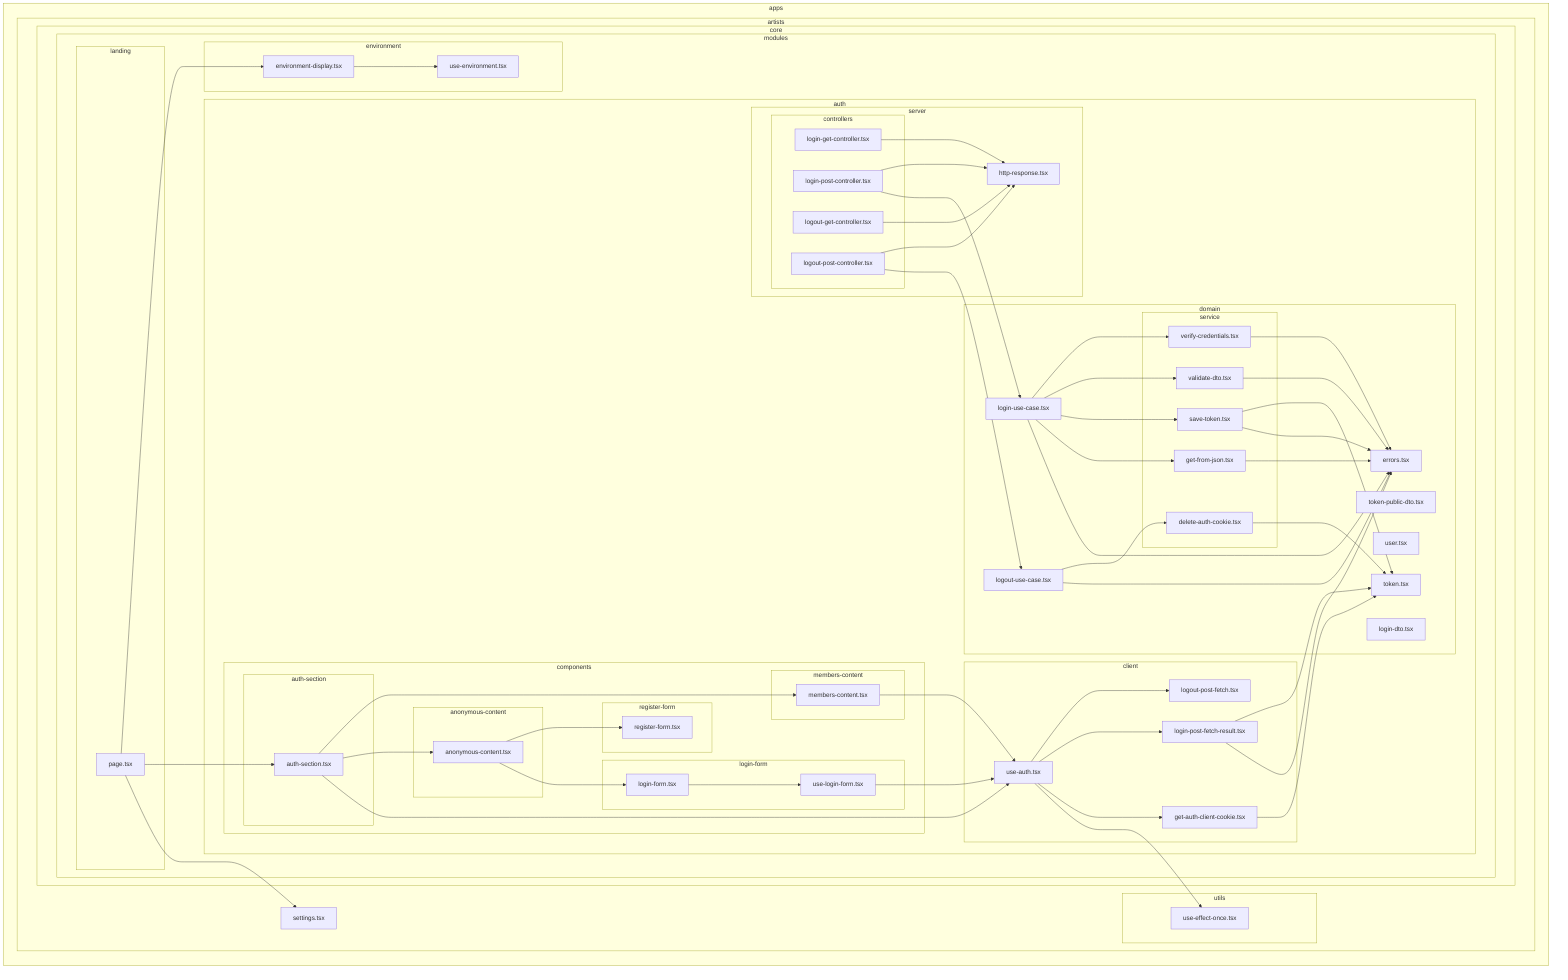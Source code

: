 flowchart LR

subgraph 0["apps"]
subgraph 1["artists"]
subgraph 2["core"]
subgraph 3["modules"]
subgraph 4["auth"]
subgraph 5["client"]
6["get-auth-client-cookie.tsx"]
9["login-post-fetch-result.tsx"]
B["logout-post-fetch.tsx"]
C["use-auth.tsx"]
end
subgraph 7["domain"]
8["token.tsx"]
A["errors.tsx"]
R["login-dto.tsx"]
S["login-use-case.tsx"]
subgraph T["service"]
U["get-from-json.tsx"]
V["save-token.tsx"]
W["validate-dto.tsx"]
X["verify-credentials.tsx"]
Z["delete-auth-cookie.tsx"]
end
Y["logout-use-case.tsx"]
10["token-public-dto.tsx"]
11["user.tsx"]
end
subgraph F["components"]
subgraph G["anonymous-content"]
H["anonymous-content.tsx"]
end
subgraph I["login-form"]
J["login-form.tsx"]
K["use-login-form.tsx"]
end
subgraph L["register-form"]
M["register-form.tsx"]
end
subgraph N["auth-section"]
O["auth-section.tsx"]
end
subgraph P["members-content"]
Q["members-content.tsx"]
end
end
subgraph 12["server"]
subgraph 13["controllers"]
14["login-get-controller.tsx"]
16["login-post-controller.tsx"]
17["logout-get-controller.tsx"]
18["logout-post-controller.tsx"]
end
15["http-response.tsx"]
end
end
subgraph 19["environment"]
1A["environment-display.tsx"]
1B["use-environment.tsx"]
end
subgraph 1C["landing"]
1D["page.tsx"]
end
end
end
subgraph D["utils"]
E["use-effect-once.tsx"]
end
1E["settings.tsx"]
end
end
6-->8
9-->A
9-->8
C-->E
C-->6
C-->9
C-->B
H-->J
H-->M
J-->K
K-->C
O-->C
O-->H
O-->Q
Q-->C
S-->A
S-->U
S-->V
S-->W
S-->X
U-->A
V-->A
V-->8
W-->A
X-->A
Y-->A
Y-->Z
Z-->8
14-->15
16-->S
16-->15
17-->15
18-->Y
18-->15
1A-->1B
1D-->1E
1D-->O
1D-->1A